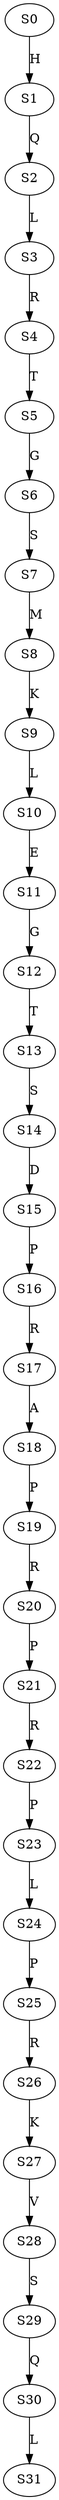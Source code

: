 strict digraph  {
	S0 -> S1 [ label = H ];
	S1 -> S2 [ label = Q ];
	S2 -> S3 [ label = L ];
	S3 -> S4 [ label = R ];
	S4 -> S5 [ label = T ];
	S5 -> S6 [ label = G ];
	S6 -> S7 [ label = S ];
	S7 -> S8 [ label = M ];
	S8 -> S9 [ label = K ];
	S9 -> S10 [ label = L ];
	S10 -> S11 [ label = E ];
	S11 -> S12 [ label = G ];
	S12 -> S13 [ label = T ];
	S13 -> S14 [ label = S ];
	S14 -> S15 [ label = D ];
	S15 -> S16 [ label = P ];
	S16 -> S17 [ label = R ];
	S17 -> S18 [ label = A ];
	S18 -> S19 [ label = P ];
	S19 -> S20 [ label = R ];
	S20 -> S21 [ label = P ];
	S21 -> S22 [ label = R ];
	S22 -> S23 [ label = P ];
	S23 -> S24 [ label = L ];
	S24 -> S25 [ label = P ];
	S25 -> S26 [ label = R ];
	S26 -> S27 [ label = K ];
	S27 -> S28 [ label = V ];
	S28 -> S29 [ label = S ];
	S29 -> S30 [ label = Q ];
	S30 -> S31 [ label = L ];
}
